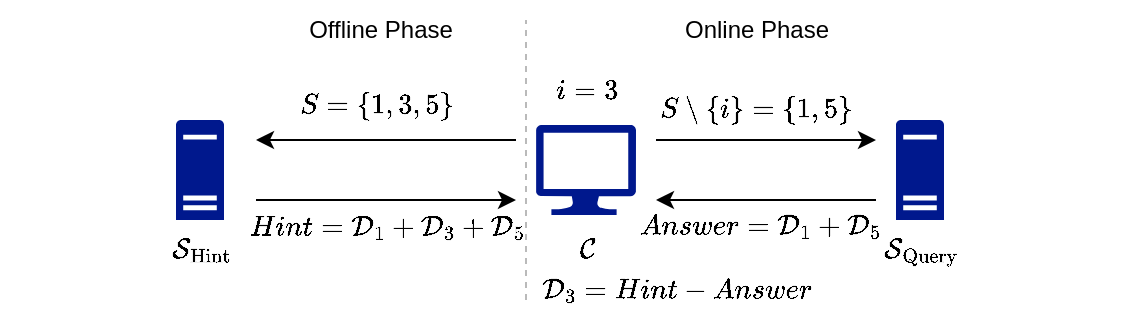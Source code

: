 <mxfile version="23.1.5" type="device">
  <diagram name="第 1 页" id="yG3mrkhUKkQEeQuNbQKo">
    <mxGraphModel dx="2261" dy="836" grid="1" gridSize="10" guides="1" tooltips="1" connect="1" arrows="1" fold="1" page="1" pageScale="1" pageWidth="827" pageHeight="1169" math="1" shadow="0">
      <root>
        <mxCell id="0" />
        <mxCell id="1" parent="0" />
        <mxCell id="e_jyuRc1yyHRpt1avyiy-2" value="" style="sketch=0;aspect=fixed;pointerEvents=1;shadow=0;dashed=0;html=1;strokeColor=none;labelPosition=center;verticalLabelPosition=bottom;verticalAlign=top;align=center;fillColor=#00188D;shape=mxgraph.mscae.enterprise.server_generic" parent="1" vertex="1">
          <mxGeometry x="70" y="190" width="24" height="50" as="geometry" />
        </mxCell>
        <mxCell id="e_jyuRc1yyHRpt1avyiy-4" value="" style="sketch=0;aspect=fixed;pointerEvents=1;shadow=0;dashed=0;html=1;strokeColor=none;labelPosition=center;verticalLabelPosition=bottom;verticalAlign=top;align=center;fillColor=#00188D;shape=mxgraph.azure.computer" parent="1" vertex="1">
          <mxGeometry x="250" y="192.5" width="50" height="45" as="geometry" />
        </mxCell>
        <mxCell id="e_jyuRc1yyHRpt1avyiy-5" value="$$\mathcal{S}_{\mathrm{Hint}}$$" style="text;html=1;align=center;verticalAlign=middle;resizable=0;points=[];autosize=1;strokeColor=none;fillColor=none;" parent="1" vertex="1">
          <mxGeometry x="-18" y="240" width="200" height="30" as="geometry" />
        </mxCell>
        <mxCell id="e_jyuRc1yyHRpt1avyiy-6" value="$$\mathcal{C}$$" style="text;html=1;align=center;verticalAlign=middle;resizable=0;points=[];autosize=1;strokeColor=none;fillColor=none;" parent="1" vertex="1">
          <mxGeometry x="220" y="240" width="110" height="30" as="geometry" />
        </mxCell>
        <mxCell id="e_jyuRc1yyHRpt1avyiy-7" value="" style="sketch=0;aspect=fixed;pointerEvents=1;shadow=0;dashed=0;html=1;strokeColor=none;labelPosition=center;verticalLabelPosition=bottom;verticalAlign=top;align=center;fillColor=#00188D;shape=mxgraph.mscae.enterprise.server_generic" parent="1" vertex="1">
          <mxGeometry x="430" y="190" width="24" height="50" as="geometry" />
        </mxCell>
        <mxCell id="e_jyuRc1yyHRpt1avyiy-8" value="$$\mathcal{S}_{\mathrm{Query}}$$" style="text;html=1;align=center;verticalAlign=middle;resizable=0;points=[];autosize=1;strokeColor=none;fillColor=none;" parent="1" vertex="1">
          <mxGeometry x="337" y="240" width="210" height="30" as="geometry" />
        </mxCell>
        <mxCell id="e_jyuRc1yyHRpt1avyiy-9" value="" style="endArrow=classic;html=1;rounded=0;" parent="1" edge="1">
          <mxGeometry width="50" height="50" relative="1" as="geometry">
            <mxPoint x="240" y="200" as="sourcePoint" />
            <mxPoint x="110" y="200" as="targetPoint" />
          </mxGeometry>
        </mxCell>
        <mxCell id="e_jyuRc1yyHRpt1avyiy-12" value="" style="endArrow=classic;html=1;rounded=0;" parent="1" edge="1">
          <mxGeometry width="50" height="50" relative="1" as="geometry">
            <mxPoint x="110" y="230" as="sourcePoint" />
            <mxPoint x="240" y="230" as="targetPoint" />
          </mxGeometry>
        </mxCell>
        <mxCell id="e_jyuRc1yyHRpt1avyiy-15" value="" style="endArrow=classic;html=1;rounded=0;" parent="1" edge="1">
          <mxGeometry width="50" height="50" relative="1" as="geometry">
            <mxPoint x="310" y="200" as="sourcePoint" />
            <mxPoint x="420" y="200" as="targetPoint" />
          </mxGeometry>
        </mxCell>
        <mxCell id="e_jyuRc1yyHRpt1avyiy-16" value="$$S\setminus \{i\}=\{1,5\}$$" style="text;html=1;align=center;verticalAlign=middle;resizable=0;points=[];autosize=1;strokeColor=none;fillColor=none;" parent="1" vertex="1">
          <mxGeometry x="275" y="170" width="170" height="30" as="geometry" />
        </mxCell>
        <mxCell id="e_jyuRc1yyHRpt1avyiy-17" value="" style="endArrow=classic;html=1;rounded=0;" parent="1" edge="1">
          <mxGeometry width="50" height="50" relative="1" as="geometry">
            <mxPoint x="420" y="230" as="sourcePoint" />
            <mxPoint x="310" y="230" as="targetPoint" />
          </mxGeometry>
        </mxCell>
        <mxCell id="e_jyuRc1yyHRpt1avyiy-18" value="$$Answer=\mathcal{D}_1+\mathcal{D}_5$$" style="text;html=1;align=center;verticalAlign=middle;resizable=0;points=[];autosize=1;strokeColor=none;fillColor=none;" parent="1" vertex="1">
          <mxGeometry x="232" y="228" width="260" height="30" as="geometry" />
        </mxCell>
        <mxCell id="otxMO95jOJatcsNWIxTU-1" value="$$i=3$$" style="text;html=1;align=center;verticalAlign=middle;resizable=0;points=[];autosize=1;strokeColor=none;fillColor=none;" parent="1" vertex="1">
          <mxGeometry x="240" y="160" width="70" height="30" as="geometry" />
        </mxCell>
        <mxCell id="xqAQPhnI8fzefglDeo1I-1" value="$$\mathcal{D}_3=Hint-Answer$$" style="text;html=1;align=center;verticalAlign=middle;resizable=0;points=[];autosize=1;strokeColor=none;fillColor=none;" parent="1" vertex="1">
          <mxGeometry x="220" y="260" width="200" height="30" as="geometry" />
        </mxCell>
        <mxCell id="xqAQPhnI8fzefglDeo1I-3" value="" style="endArrow=none;dashed=1;html=1;rounded=0;strokeColor=#BABABA;" parent="1" edge="1">
          <mxGeometry width="50" height="50" relative="1" as="geometry">
            <mxPoint x="245" y="280" as="sourcePoint" />
            <mxPoint x="245" y="140" as="targetPoint" />
          </mxGeometry>
        </mxCell>
        <mxCell id="xqAQPhnI8fzefglDeo1I-4" value="Offline Phase" style="text;html=1;align=center;verticalAlign=middle;resizable=0;points=[];autosize=1;strokeColor=none;fillColor=none;" parent="1" vertex="1">
          <mxGeometry x="122" y="130" width="100" height="30" as="geometry" />
        </mxCell>
        <mxCell id="xqAQPhnI8fzefglDeo1I-5" value="Online Phase" style="text;html=1;align=center;verticalAlign=middle;resizable=0;points=[];autosize=1;strokeColor=none;fillColor=none;" parent="1" vertex="1">
          <mxGeometry x="310" y="130" width="100" height="30" as="geometry" />
        </mxCell>
        <mxCell id="Ubiw2Db4R6uKMduc2mlu-1" value="$$Hint=\mathcal{D}_1+\mathcal{D}_3+\mathcal{D}_5&lt;br&gt;$$" style="text;html=1;align=center;verticalAlign=middle;resizable=0;points=[];autosize=1;strokeColor=none;fillColor=none;" parent="1" vertex="1">
          <mxGeometry x="20" y="223" width="310" height="40" as="geometry" />
        </mxCell>
        <mxCell id="Ubiw2Db4R6uKMduc2mlu-2" value="$$S=\{1,3,5\}$$" style="text;html=1;align=center;verticalAlign=middle;resizable=0;points=[];autosize=1;strokeColor=none;fillColor=none;" parent="1" vertex="1">
          <mxGeometry x="115" y="168" width="110" height="30" as="geometry" />
        </mxCell>
      </root>
    </mxGraphModel>
  </diagram>
</mxfile>
